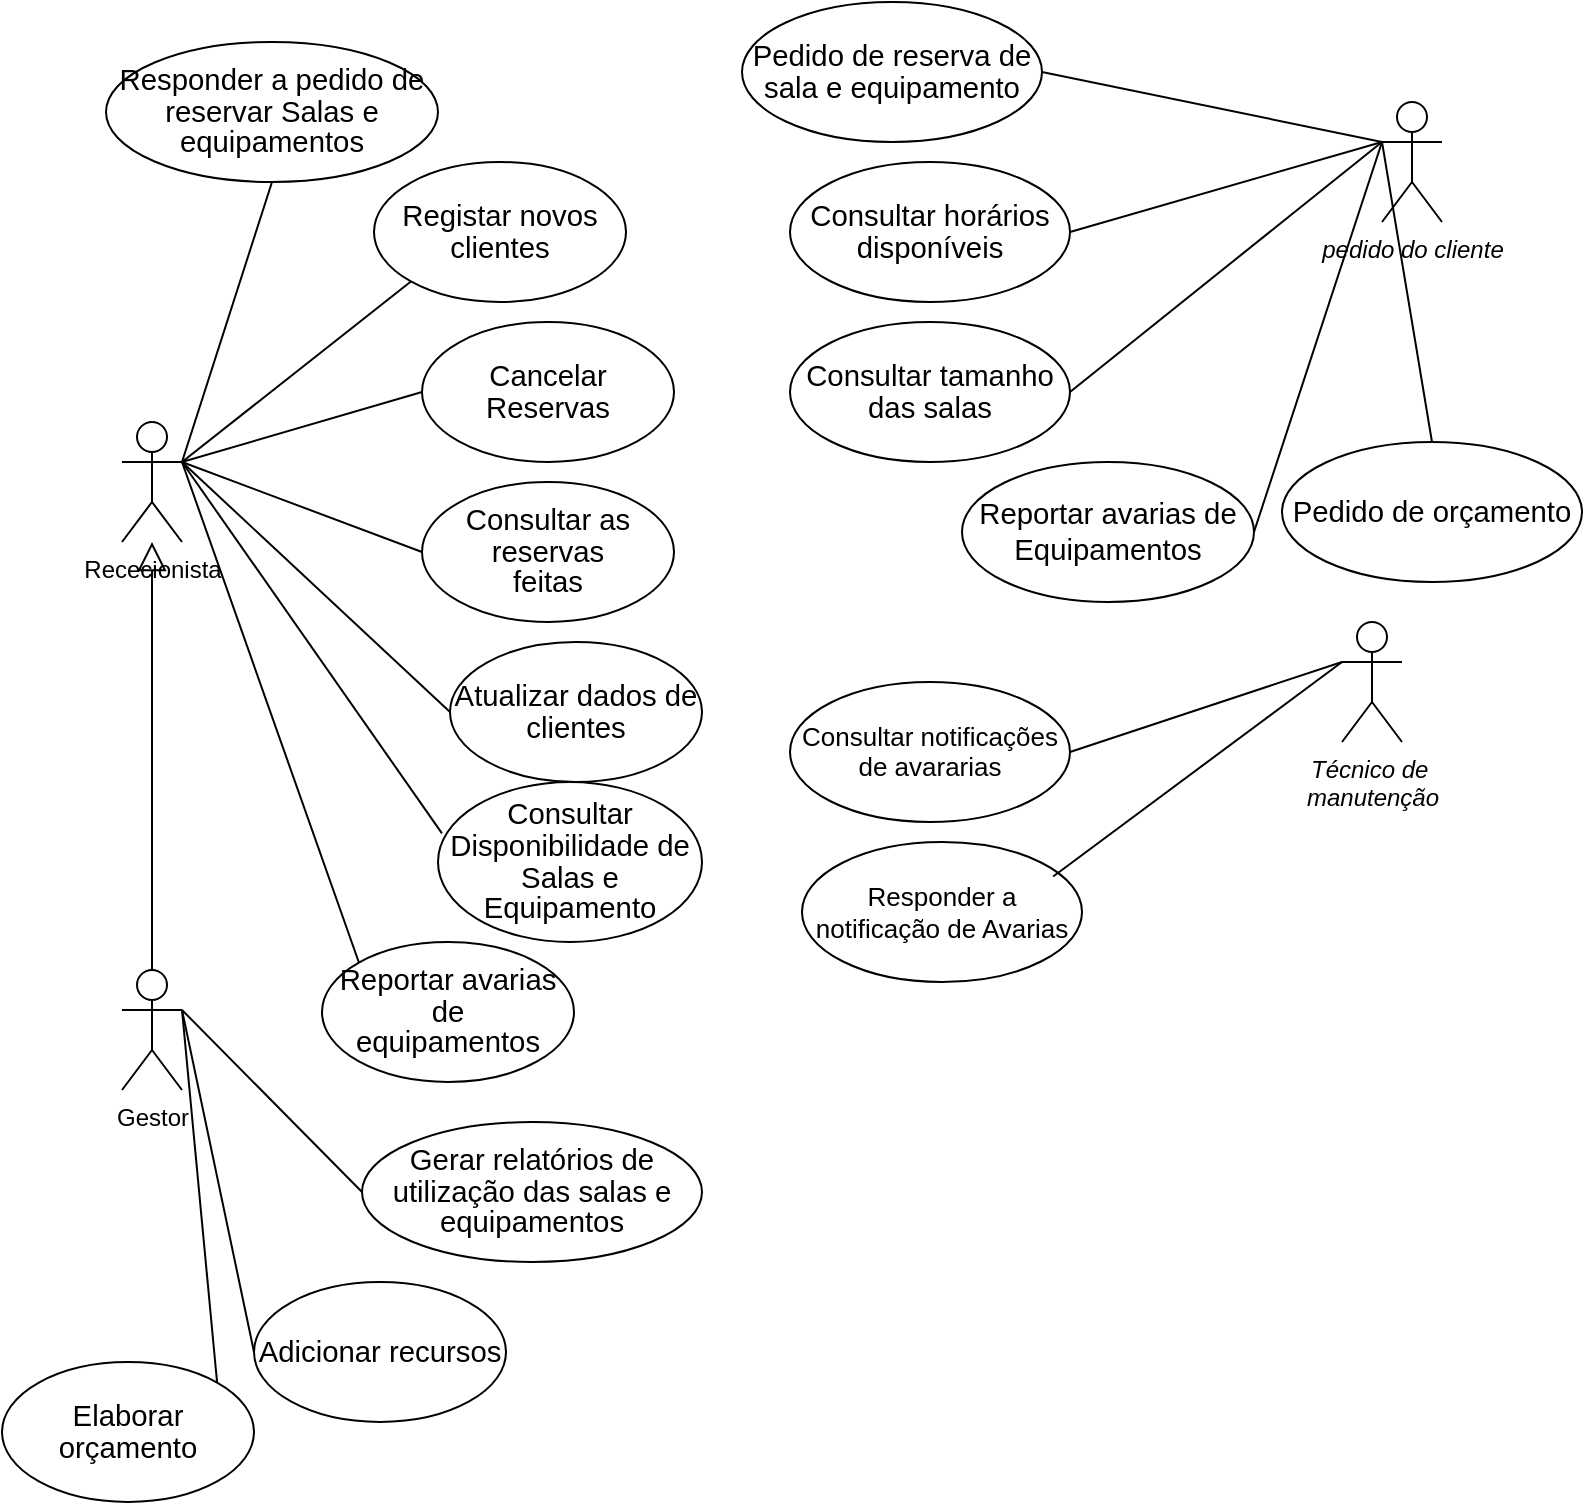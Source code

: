<mxfile version="24.7.17">
  <diagram name="Page-1" id="_91OfXjMhS5V9stdpYnl">
    <mxGraphModel dx="1050" dy="557" grid="1" gridSize="10" guides="1" tooltips="1" connect="1" arrows="1" fold="1" page="1" pageScale="1" pageWidth="827" pageHeight="1169" math="0" shadow="0">
      <root>
        <mxCell id="0" />
        <mxCell id="1" parent="0" />
        <mxCell id="m1uv0q1TDtLl2snAq41z-1" value="Rececionista" style="shape=umlActor;html=1;verticalLabelPosition=bottom;verticalAlign=top;align=center;" parent="1" vertex="1">
          <mxGeometry x="80" y="270" width="30" height="60" as="geometry" />
        </mxCell>
        <mxCell id="m1uv0q1TDtLl2snAq41z-2" value="Gestor" style="shape=umlActor;html=1;verticalLabelPosition=bottom;verticalAlign=top;align=center;" parent="1" vertex="1">
          <mxGeometry x="80" y="544" width="30" height="60" as="geometry" />
        </mxCell>
        <mxCell id="m1uv0q1TDtLl2snAq41z-6" value="&lt;span style=&quot;font-size:11.0pt;line-height:107%;&lt;br/&gt;font-family:&amp;quot;Aptos&amp;quot;,sans-serif;mso-ascii-theme-font:minor-latin;mso-fareast-font-family:&lt;br/&gt;Aptos;mso-fareast-theme-font:minor-latin;mso-hansi-theme-font:minor-latin;&lt;br/&gt;mso-bidi-font-family:Arial;mso-bidi-theme-font:minor-bidi;mso-ansi-language:&lt;br/&gt;PT;mso-fareast-language:EN-US;mso-bidi-language:AR-SA&quot;&gt;Responder a pedido de reservar Salas e equipamentos&lt;/span&gt;" style="ellipse;whiteSpace=wrap;html=1;fontStyle=0" parent="1" vertex="1">
          <mxGeometry x="72" y="80" width="166" height="70" as="geometry" />
        </mxCell>
        <mxCell id="m1uv0q1TDtLl2snAq41z-10" value="" style="edgeStyle=none;html=1;endArrow=block;endFill=0;endSize=12;verticalAlign=bottom;rounded=0;exitX=0.5;exitY=0;exitDx=0;exitDy=0;exitPerimeter=0;" parent="1" source="m1uv0q1TDtLl2snAq41z-2" target="m1uv0q1TDtLl2snAq41z-1" edge="1">
          <mxGeometry width="160" relative="1" as="geometry">
            <mxPoint x="160" y="430" as="sourcePoint" />
            <mxPoint x="320" y="430" as="targetPoint" />
          </mxGeometry>
        </mxCell>
        <mxCell id="m1uv0q1TDtLl2snAq41z-11" value="&lt;span style=&quot;font-size:11.0pt;line-height:107%;&lt;br/&gt;font-family:&amp;quot;Aptos&amp;quot;,sans-serif;mso-ascii-theme-font:minor-latin;mso-fareast-font-family:&lt;br/&gt;Aptos;mso-fareast-theme-font:minor-latin;mso-hansi-theme-font:minor-latin;&lt;br/&gt;mso-bidi-font-family:Arial;mso-bidi-theme-font:minor-bidi;mso-ansi-language:&lt;br/&gt;PT;mso-fareast-language:EN-US;mso-bidi-language:AR-SA&quot;&gt;Registar novos clientes&lt;/span&gt;" style="ellipse;whiteSpace=wrap;html=1;fontStyle=0" parent="1" vertex="1">
          <mxGeometry x="206" y="140" width="126" height="70" as="geometry" />
        </mxCell>
        <mxCell id="m1uv0q1TDtLl2snAq41z-12" value="&lt;span style=&quot;font-size:11.0pt;line-height:107%;&lt;br/&gt;font-family:&amp;quot;Aptos&amp;quot;,sans-serif;mso-ascii-theme-font:minor-latin;mso-fareast-font-family:&lt;br/&gt;Aptos;mso-fareast-theme-font:minor-latin;mso-hansi-theme-font:minor-latin;&lt;br/&gt;mso-bidi-font-family:Arial;mso-bidi-theme-font:minor-bidi;mso-ansi-language:&lt;br/&gt;PT;mso-fareast-language:EN-US;mso-bidi-language:AR-SA&quot;&gt;Cancelar Reservas&lt;/span&gt;" style="ellipse;whiteSpace=wrap;html=1;fontStyle=0" parent="1" vertex="1">
          <mxGeometry x="230" y="220" width="126" height="70" as="geometry" />
        </mxCell>
        <mxCell id="m1uv0q1TDtLl2snAq41z-13" value="&lt;span style=&quot;font-size:11.0pt;line-height:107%;&lt;br/&gt;font-family:&amp;quot;Aptos&amp;quot;,sans-serif;mso-ascii-theme-font:minor-latin;mso-fareast-font-family:&lt;br/&gt;Aptos;mso-fareast-theme-font:minor-latin;mso-hansi-theme-font:minor-latin;&lt;br/&gt;mso-bidi-font-family:Arial;mso-bidi-theme-font:minor-bidi;mso-ansi-language:&lt;br/&gt;PT;mso-fareast-language:EN-US;mso-bidi-language:AR-SA&quot;&gt;Consultar as reservas&lt;br/&gt;feitas&lt;/span&gt;" style="ellipse;whiteSpace=wrap;html=1;fontStyle=0" parent="1" vertex="1">
          <mxGeometry x="230" y="300" width="126" height="70" as="geometry" />
        </mxCell>
        <mxCell id="m1uv0q1TDtLl2snAq41z-14" value="&lt;span style=&quot;font-size:11.0pt;line-height:107%;&lt;br/&gt;font-family:&amp;quot;Aptos&amp;quot;,sans-serif;mso-ascii-theme-font:minor-latin;mso-fareast-font-family:&lt;br/&gt;Aptos;mso-fareast-theme-font:minor-latin;mso-hansi-theme-font:minor-latin;&lt;br/&gt;mso-bidi-font-family:Arial;mso-bidi-theme-font:minor-bidi;mso-ansi-language:&lt;br/&gt;PT;mso-fareast-language:EN-US;mso-bidi-language:AR-SA&quot;&gt;Atualizar dados de&lt;br/&gt;clientes&lt;/span&gt;" style="ellipse;whiteSpace=wrap;html=1;fontStyle=0" parent="1" vertex="1">
          <mxGeometry x="244" y="380" width="126" height="70" as="geometry" />
        </mxCell>
        <mxCell id="m1uv0q1TDtLl2snAq41z-15" value="&lt;span style=&quot;font-size:11.0pt;line-height:107%;&lt;br/&gt;font-family:&amp;quot;Aptos&amp;quot;,sans-serif;mso-ascii-theme-font:minor-latin;mso-fareast-font-family:&lt;br/&gt;Aptos;mso-fareast-theme-font:minor-latin;mso-hansi-theme-font:minor-latin;&lt;br/&gt;mso-bidi-font-family:Arial;mso-bidi-theme-font:minor-bidi;mso-ansi-language:&lt;br/&gt;PT;mso-fareast-language:EN-US;mso-bidi-language:AR-SA&quot;&gt;Gerar relatórios de&lt;br/&gt;utilização das salas e equipamentos&lt;/span&gt;" style="ellipse;whiteSpace=wrap;html=1;fontStyle=0" parent="1" vertex="1">
          <mxGeometry x="200" y="620" width="170" height="70" as="geometry" />
        </mxCell>
        <mxCell id="m1uv0q1TDtLl2snAq41z-16" value="&lt;span style=&quot;font-size:11.0pt;line-height:107%;&lt;br/&gt;font-family:&amp;quot;Aptos&amp;quot;,sans-serif;mso-ascii-theme-font:minor-latin;mso-fareast-font-family:&lt;br/&gt;Aptos;mso-fareast-theme-font:minor-latin;mso-hansi-theme-font:minor-latin;&lt;br/&gt;mso-bidi-font-family:Arial;mso-bidi-theme-font:minor-bidi;mso-ansi-language:&lt;br/&gt;PT;mso-fareast-language:EN-US;mso-bidi-language:AR-SA&quot;&gt;Adicionar recursos&lt;/span&gt;" style="ellipse;whiteSpace=wrap;html=1;fontStyle=0" parent="1" vertex="1">
          <mxGeometry x="146" y="700" width="126" height="70" as="geometry" />
        </mxCell>
        <mxCell id="m1uv0q1TDtLl2snAq41z-17" value="&lt;span style=&quot;font-size:11.0pt;line-height:107%;&lt;br/&gt;font-family:&amp;quot;Aptos&amp;quot;,sans-serif;mso-ascii-theme-font:minor-latin;mso-fareast-font-family:&lt;br/&gt;Aptos;mso-fareast-theme-font:minor-latin;mso-hansi-theme-font:minor-latin;&lt;br/&gt;mso-bidi-font-family:Arial;mso-bidi-theme-font:minor-bidi;mso-ansi-language:&lt;br/&gt;PT;mso-fareast-language:EN-US;mso-bidi-language:AR-SA&quot;&gt;Reportar avarias de&lt;br/&gt;equipamentos&lt;/span&gt;" style="ellipse;whiteSpace=wrap;html=1;fontStyle=0" parent="1" vertex="1">
          <mxGeometry x="180" y="530" width="126" height="70" as="geometry" />
        </mxCell>
        <mxCell id="m1uv0q1TDtLl2snAq41z-18" value="&lt;span style=&quot;font-size:11.0pt;line-height:107%;&lt;br/&gt;font-family:&amp;quot;Aptos&amp;quot;,sans-serif;mso-ascii-theme-font:minor-latin;mso-fareast-font-family:&lt;br/&gt;Aptos;mso-fareast-theme-font:minor-latin;mso-hansi-theme-font:minor-latin;&lt;br/&gt;mso-bidi-font-family:Arial;mso-bidi-theme-font:minor-bidi;mso-ansi-language:&lt;br/&gt;PT;mso-fareast-language:EN-US;mso-bidi-language:AR-SA&quot;&gt;Elaborar orçamento&lt;/span&gt;" style="ellipse;whiteSpace=wrap;html=1;fontStyle=0" parent="1" vertex="1">
          <mxGeometry x="20" y="740" width="126" height="70" as="geometry" />
        </mxCell>
        <mxCell id="m1uv0q1TDtLl2snAq41z-20" value="" style="edgeStyle=none;html=1;endArrow=none;verticalAlign=bottom;rounded=0;exitX=1;exitY=0.333;exitDx=0;exitDy=0;exitPerimeter=0;entryX=0.5;entryY=1;entryDx=0;entryDy=0;" parent="1" source="m1uv0q1TDtLl2snAq41z-1" target="m1uv0q1TDtLl2snAq41z-6" edge="1">
          <mxGeometry width="160" relative="1" as="geometry">
            <mxPoint x="110" y="240" as="sourcePoint" />
            <mxPoint x="270" y="240" as="targetPoint" />
          </mxGeometry>
        </mxCell>
        <mxCell id="m1uv0q1TDtLl2snAq41z-21" value="" style="edgeStyle=none;html=1;endArrow=none;verticalAlign=bottom;rounded=0;exitX=1;exitY=0.333;exitDx=0;exitDy=0;exitPerimeter=0;entryX=0;entryY=1;entryDx=0;entryDy=0;" parent="1" source="m1uv0q1TDtLl2snAq41z-1" target="m1uv0q1TDtLl2snAq41z-11" edge="1">
          <mxGeometry width="160" relative="1" as="geometry">
            <mxPoint x="110" y="240" as="sourcePoint" />
            <mxPoint x="270" y="240" as="targetPoint" />
          </mxGeometry>
        </mxCell>
        <mxCell id="m1uv0q1TDtLl2snAq41z-22" value="" style="edgeStyle=none;html=1;endArrow=none;verticalAlign=bottom;rounded=0;entryX=0;entryY=0.5;entryDx=0;entryDy=0;" parent="1" target="m1uv0q1TDtLl2snAq41z-12" edge="1">
          <mxGeometry width="160" relative="1" as="geometry">
            <mxPoint x="110" y="290" as="sourcePoint" />
            <mxPoint x="234" y="210" as="targetPoint" />
          </mxGeometry>
        </mxCell>
        <mxCell id="m1uv0q1TDtLl2snAq41z-23" value="" style="edgeStyle=none;html=1;endArrow=none;verticalAlign=bottom;rounded=0;entryX=0;entryY=0.5;entryDx=0;entryDy=0;exitX=1;exitY=0.333;exitDx=0;exitDy=0;exitPerimeter=0;" parent="1" source="m1uv0q1TDtLl2snAq41z-1" target="m1uv0q1TDtLl2snAq41z-13" edge="1">
          <mxGeometry width="160" relative="1" as="geometry">
            <mxPoint x="120" y="300" as="sourcePoint" />
            <mxPoint x="237" y="264" as="targetPoint" />
          </mxGeometry>
        </mxCell>
        <mxCell id="m1uv0q1TDtLl2snAq41z-24" value="" style="edgeStyle=none;html=1;endArrow=none;verticalAlign=bottom;rounded=0;entryX=0;entryY=0.5;entryDx=0;entryDy=0;exitX=1;exitY=0.333;exitDx=0;exitDy=0;exitPerimeter=0;" parent="1" source="m1uv0q1TDtLl2snAq41z-1" target="m1uv0q1TDtLl2snAq41z-14" edge="1">
          <mxGeometry width="160" relative="1" as="geometry">
            <mxPoint x="120" y="310" as="sourcePoint" />
            <mxPoint x="240" y="345" as="targetPoint" />
          </mxGeometry>
        </mxCell>
        <mxCell id="m1uv0q1TDtLl2snAq41z-25" value="" style="edgeStyle=none;html=1;endArrow=none;verticalAlign=bottom;rounded=0;entryX=0;entryY=0.5;entryDx=0;entryDy=0;exitX=1;exitY=0.333;exitDx=0;exitDy=0;exitPerimeter=0;" parent="1" source="m1uv0q1TDtLl2snAq41z-2" target="m1uv0q1TDtLl2snAq41z-15" edge="1">
          <mxGeometry width="160" relative="1" as="geometry">
            <mxPoint x="120" y="300" as="sourcePoint" />
            <mxPoint x="240" y="425" as="targetPoint" />
          </mxGeometry>
        </mxCell>
        <mxCell id="m1uv0q1TDtLl2snAq41z-26" value="" style="edgeStyle=none;html=1;endArrow=none;verticalAlign=bottom;rounded=0;entryX=0;entryY=0.5;entryDx=0;entryDy=0;exitX=1;exitY=0.333;exitDx=0;exitDy=0;exitPerimeter=0;" parent="1" source="m1uv0q1TDtLl2snAq41z-2" target="m1uv0q1TDtLl2snAq41z-16" edge="1">
          <mxGeometry width="160" relative="1" as="geometry">
            <mxPoint x="120" y="490" as="sourcePoint" />
            <mxPoint x="240" y="505" as="targetPoint" />
          </mxGeometry>
        </mxCell>
        <mxCell id="m1uv0q1TDtLl2snAq41z-27" value="" style="edgeStyle=none;html=1;endArrow=none;verticalAlign=bottom;rounded=0;entryX=0;entryY=0;entryDx=0;entryDy=0;exitX=1;exitY=0.333;exitDx=0;exitDy=0;exitPerimeter=0;" parent="1" source="m1uv0q1TDtLl2snAq41z-1" target="m1uv0q1TDtLl2snAq41z-17" edge="1">
          <mxGeometry width="160" relative="1" as="geometry">
            <mxPoint x="120" y="490" as="sourcePoint" />
            <mxPoint x="230" y="584" as="targetPoint" />
          </mxGeometry>
        </mxCell>
        <mxCell id="m1uv0q1TDtLl2snAq41z-28" value="" style="edgeStyle=none;html=1;endArrow=none;verticalAlign=bottom;rounded=0;entryX=1;entryY=0;entryDx=0;entryDy=0;exitX=1;exitY=0.333;exitDx=0;exitDy=0;exitPerimeter=0;" parent="1" source="m1uv0q1TDtLl2snAq41z-2" target="m1uv0q1TDtLl2snAq41z-18" edge="1">
          <mxGeometry width="160" relative="1" as="geometry">
            <mxPoint x="120" y="490" as="sourcePoint" />
            <mxPoint x="208" y="640" as="targetPoint" />
          </mxGeometry>
        </mxCell>
        <mxCell id="m1uv0q1TDtLl2snAq41z-29" value="&lt;i&gt;pedido do cliente&lt;/i&gt;" style="shape=umlActor;html=1;verticalLabelPosition=bottom;verticalAlign=top;align=center;" parent="1" vertex="1">
          <mxGeometry x="710" y="110" width="30" height="60" as="geometry" />
        </mxCell>
        <mxCell id="m1uv0q1TDtLl2snAq41z-30" value="&lt;i&gt;Técnico de&amp;nbsp;&lt;/i&gt;&lt;div&gt;&lt;i&gt;manutenção&lt;/i&gt;&lt;/div&gt;" style="shape=umlActor;html=1;verticalLabelPosition=bottom;verticalAlign=top;align=center;" parent="1" vertex="1">
          <mxGeometry x="690" y="370" width="30" height="60" as="geometry" />
        </mxCell>
        <mxCell id="m1uv0q1TDtLl2snAq41z-33" value="" style="edgeStyle=none;html=1;endArrow=none;verticalAlign=bottom;rounded=0;exitX=1;exitY=0.5;exitDx=0;exitDy=0;entryX=0;entryY=0.333;entryDx=0;entryDy=0;entryPerimeter=0;" parent="1" source="m1uv0q1TDtLl2snAq41z-35" target="m1uv0q1TDtLl2snAq41z-29" edge="1">
          <mxGeometry width="160" relative="1" as="geometry">
            <mxPoint x="342" y="185" as="sourcePoint" />
            <mxPoint x="590" y="230" as="targetPoint" />
          </mxGeometry>
        </mxCell>
        <mxCell id="m1uv0q1TDtLl2snAq41z-35" value="&lt;span style=&quot;font-size:11.0pt;line-height:107%;&lt;br/&gt;font-family:&amp;quot;Aptos&amp;quot;,sans-serif;mso-ascii-theme-font:minor-latin;mso-fareast-font-family:&lt;br/&gt;Aptos;mso-fareast-theme-font:minor-latin;mso-hansi-theme-font:minor-latin;&lt;br/&gt;mso-bidi-font-family:Arial;mso-bidi-theme-font:minor-bidi;mso-ansi-language:&lt;br/&gt;PT;mso-fareast-language:EN-US;mso-bidi-language:AR-SA&quot;&gt;Consultar horários disponíveis&lt;/span&gt;" style="ellipse;whiteSpace=wrap;html=1;" parent="1" vertex="1">
          <mxGeometry x="414" y="140" width="140" height="70" as="geometry" />
        </mxCell>
        <mxCell id="m1uv0q1TDtLl2snAq41z-36" value="" style="edgeStyle=none;html=1;endArrow=none;verticalAlign=bottom;rounded=0;entryX=0;entryY=0.333;entryDx=0;entryDy=0;entryPerimeter=0;exitX=1;exitY=0.5;exitDx=0;exitDy=0;" parent="1" source="MSG8KeS3NSB1iy2sjHzy-1" target="m1uv0q1TDtLl2snAq41z-29" edge="1">
          <mxGeometry width="160" relative="1" as="geometry">
            <mxPoint x="560" y="120" as="sourcePoint" />
            <mxPoint x="730" y="190" as="targetPoint" />
          </mxGeometry>
        </mxCell>
        <mxCell id="m1uv0q1TDtLl2snAq41z-37" value="&lt;span style=&quot;font-size:11.0pt;line-height:107%;&lt;br/&gt;font-family:&amp;quot;Aptos&amp;quot;,sans-serif;mso-ascii-theme-font:minor-latin;mso-fareast-font-family:&lt;br/&gt;Aptos;mso-fareast-theme-font:minor-latin;mso-hansi-theme-font:minor-latin;&lt;br/&gt;mso-bidi-font-family:Arial;mso-bidi-theme-font:minor-bidi;mso-ansi-language:&lt;br/&gt;PT;mso-fareast-language:EN-US;mso-bidi-language:AR-SA&quot;&gt;Consultar tamanho das salas&lt;/span&gt;" style="ellipse;whiteSpace=wrap;html=1;" parent="1" vertex="1">
          <mxGeometry x="414" y="220" width="140" height="70" as="geometry" />
        </mxCell>
        <mxCell id="m1uv0q1TDtLl2snAq41z-38" value="" style="edgeStyle=none;html=1;endArrow=none;verticalAlign=bottom;rounded=0;exitX=1;exitY=0.5;exitDx=0;exitDy=0;entryX=0;entryY=0.333;entryDx=0;entryDy=0;entryPerimeter=0;" parent="1" source="m1uv0q1TDtLl2snAq41z-37" target="m1uv0q1TDtLl2snAq41z-29" edge="1">
          <mxGeometry width="160" relative="1" as="geometry">
            <mxPoint x="564" y="185" as="sourcePoint" />
            <mxPoint x="720" y="140" as="targetPoint" />
          </mxGeometry>
        </mxCell>
        <mxCell id="m1uv0q1TDtLl2snAq41z-39" value="&lt;span style=&quot;line-height: 107%; font-size: 13px;&quot;&gt;Consultar notificações de avararias&lt;/span&gt;" style="ellipse;whiteSpace=wrap;html=1;" parent="1" vertex="1">
          <mxGeometry x="414" y="400" width="140" height="70" as="geometry" />
        </mxCell>
        <mxCell id="m1uv0q1TDtLl2snAq41z-40" value="" style="edgeStyle=none;html=1;endArrow=none;verticalAlign=bottom;rounded=0;exitX=1;exitY=0.5;exitDx=0;exitDy=0;entryX=0;entryY=0.333;entryDx=0;entryDy=0;entryPerimeter=0;" parent="1" source="m1uv0q1TDtLl2snAq41z-39" target="m1uv0q1TDtLl2snAq41z-30" edge="1">
          <mxGeometry width="160" relative="1" as="geometry">
            <mxPoint x="564" y="265" as="sourcePoint" />
            <mxPoint x="720" y="140" as="targetPoint" />
          </mxGeometry>
        </mxCell>
        <mxCell id="R8Dc4k4uLWk9_VorOqXX-2" value="&lt;span style=&quot;font-size:11.0pt;line-height:107%;&lt;br/&gt;font-family:&amp;quot;Aptos&amp;quot;,sans-serif;mso-ascii-theme-font:minor-latin;mso-fareast-font-family:&lt;br/&gt;Aptos;mso-fareast-theme-font:minor-latin;mso-hansi-theme-font:minor-latin;&lt;br/&gt;mso-bidi-font-family:Arial;mso-bidi-theme-font:minor-bidi;mso-ansi-language:&lt;br/&gt;PT;mso-fareast-language:EN-US;mso-bidi-language:AR-SA&quot;&gt;Consultar Disponibilidade de Salas e Equipamento&lt;/span&gt;" style="ellipse;whiteSpace=wrap;html=1;fontStyle=0" parent="1" vertex="1">
          <mxGeometry x="238" y="450" width="132" height="80" as="geometry" />
        </mxCell>
        <mxCell id="R8Dc4k4uLWk9_VorOqXX-4" value="" style="edgeStyle=none;html=1;endArrow=none;verticalAlign=bottom;rounded=0;entryX=0.015;entryY=0.321;entryDx=0;entryDy=0;entryPerimeter=0;" parent="1" target="R8Dc4k4uLWk9_VorOqXX-2" edge="1">
          <mxGeometry width="160" relative="1" as="geometry">
            <mxPoint x="110" y="290" as="sourcePoint" />
            <mxPoint x="238" y="495" as="targetPoint" />
          </mxGeometry>
        </mxCell>
        <mxCell id="R8Dc4k4uLWk9_VorOqXX-5" value="&lt;span style=&quot;font-size: 14.667px;&quot;&gt;Reportar avarias de Equipamentos&lt;/span&gt;" style="ellipse;whiteSpace=wrap;html=1;" parent="1" vertex="1">
          <mxGeometry x="500" y="290" width="146" height="70" as="geometry" />
        </mxCell>
        <mxCell id="R8Dc4k4uLWk9_VorOqXX-6" value="" style="edgeStyle=none;html=1;endArrow=none;verticalAlign=bottom;rounded=0;exitX=1;exitY=0.5;exitDx=0;exitDy=0;" parent="1" source="R8Dc4k4uLWk9_VorOqXX-5" edge="1">
          <mxGeometry width="160" relative="1" as="geometry">
            <mxPoint x="564" y="445" as="sourcePoint" />
            <mxPoint x="710" y="130" as="targetPoint" />
          </mxGeometry>
        </mxCell>
        <mxCell id="R8Dc4k4uLWk9_VorOqXX-7" value="&lt;span style=&quot;font-size: 13px;&quot;&gt;Responder a notificação de Avarias&lt;/span&gt;" style="ellipse;whiteSpace=wrap;html=1;" parent="1" vertex="1">
          <mxGeometry x="420" y="480" width="140" height="70" as="geometry" />
        </mxCell>
        <mxCell id="R8Dc4k4uLWk9_VorOqXX-8" value="" style="edgeStyle=none;html=1;endArrow=none;verticalAlign=bottom;rounded=0;exitX=0.897;exitY=0.246;exitDx=0;exitDy=0;exitPerimeter=0;" parent="1" source="R8Dc4k4uLWk9_VorOqXX-7" edge="1">
          <mxGeometry width="160" relative="1" as="geometry">
            <mxPoint x="564" y="445" as="sourcePoint" />
            <mxPoint x="690" y="390" as="targetPoint" />
          </mxGeometry>
        </mxCell>
        <mxCell id="MSG8KeS3NSB1iy2sjHzy-1" value="&lt;span style=&quot;font-size:11.0pt;line-height:107%;&lt;br/&gt;font-family:&amp;quot;Aptos&amp;quot;,sans-serif;mso-ascii-theme-font:minor-latin;mso-fareast-font-family:&lt;br/&gt;Aptos;mso-fareast-theme-font:minor-latin;mso-hansi-theme-font:minor-latin;&lt;br/&gt;mso-bidi-font-family:Arial;mso-bidi-theme-font:minor-bidi;mso-ansi-language:&lt;br/&gt;PT;mso-fareast-language:EN-US;mso-bidi-language:AR-SA&quot;&gt;Pedido de reserva de sala e equipamento&lt;/span&gt;" style="ellipse;whiteSpace=wrap;html=1;" vertex="1" parent="1">
          <mxGeometry x="390" y="60" width="150" height="70" as="geometry" />
        </mxCell>
        <mxCell id="MSG8KeS3NSB1iy2sjHzy-2" value="&lt;span style=&quot;font-size:11.0pt;line-height:107%;&lt;br/&gt;font-family:&amp;quot;Aptos&amp;quot;,sans-serif;mso-ascii-theme-font:minor-latin;mso-fareast-font-family:&lt;br/&gt;Aptos;mso-fareast-theme-font:minor-latin;mso-hansi-theme-font:minor-latin;&lt;br/&gt;mso-bidi-font-family:Arial;mso-bidi-theme-font:minor-bidi;mso-ansi-language:&lt;br/&gt;PT;mso-fareast-language:EN-US;mso-bidi-language:AR-SA&quot;&gt;Pedido de orçamento&lt;/span&gt;" style="ellipse;whiteSpace=wrap;html=1;" vertex="1" parent="1">
          <mxGeometry x="660" y="280" width="150" height="70" as="geometry" />
        </mxCell>
        <mxCell id="MSG8KeS3NSB1iy2sjHzy-3" value="" style="edgeStyle=none;html=1;endArrow=none;verticalAlign=bottom;rounded=0;exitX=0.5;exitY=0;exitDx=0;exitDy=0;entryX=0;entryY=0.333;entryDx=0;entryDy=0;entryPerimeter=0;" edge="1" parent="1" source="MSG8KeS3NSB1iy2sjHzy-2" target="m1uv0q1TDtLl2snAq41z-29">
          <mxGeometry width="160" relative="1" as="geometry">
            <mxPoint x="656" y="335" as="sourcePoint" />
            <mxPoint x="720" y="140" as="targetPoint" />
          </mxGeometry>
        </mxCell>
      </root>
    </mxGraphModel>
  </diagram>
</mxfile>
